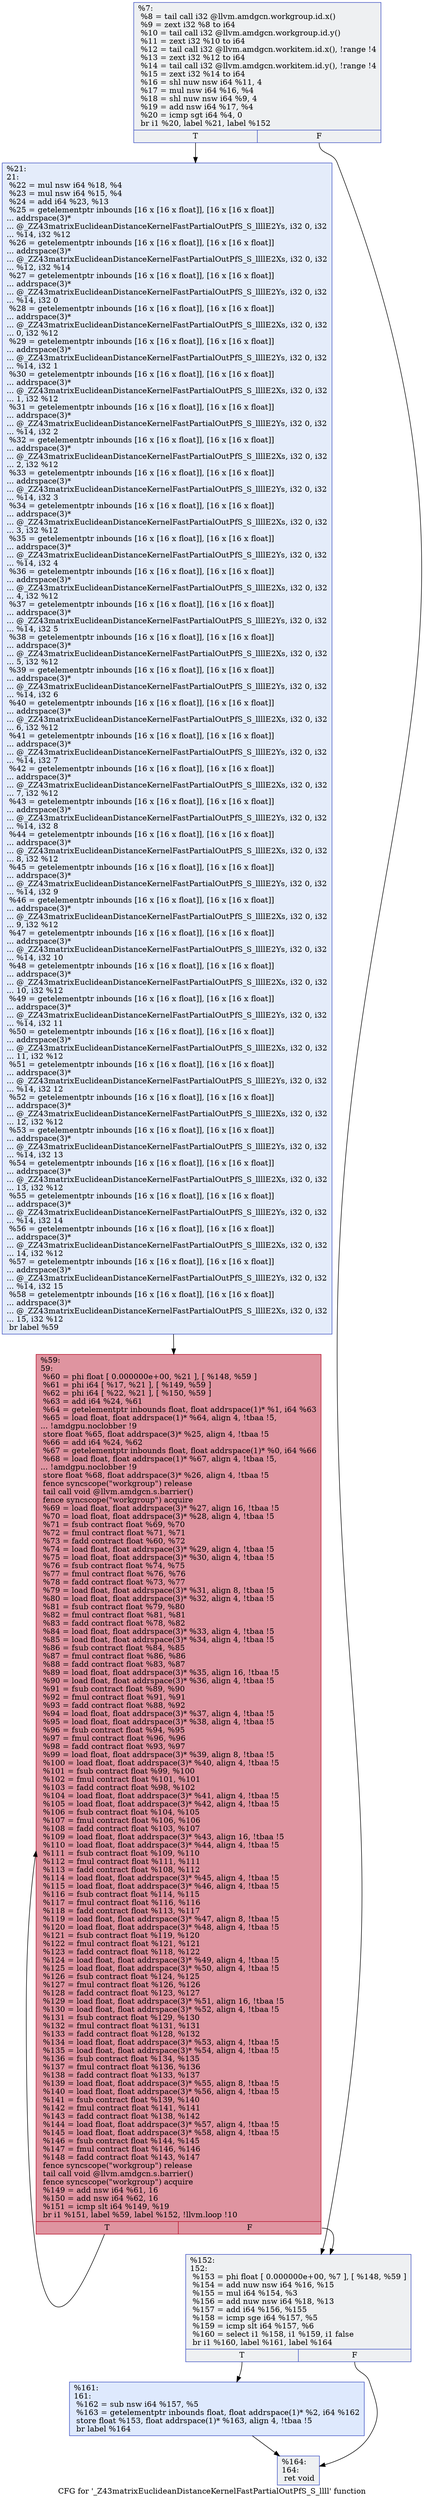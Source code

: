 digraph "CFG for '_Z43matrixEuclideanDistanceKernelFastPartialOutPfS_S_llll' function" {
	label="CFG for '_Z43matrixEuclideanDistanceKernelFastPartialOutPfS_S_llll' function";

	Node0x55a1bc0 [shape=record,color="#3d50c3ff", style=filled, fillcolor="#d9dce170",label="{%7:\l  %8 = tail call i32 @llvm.amdgcn.workgroup.id.x()\l  %9 = zext i32 %8 to i64\l  %10 = tail call i32 @llvm.amdgcn.workgroup.id.y()\l  %11 = zext i32 %10 to i64\l  %12 = tail call i32 @llvm.amdgcn.workitem.id.x(), !range !4\l  %13 = zext i32 %12 to i64\l  %14 = tail call i32 @llvm.amdgcn.workitem.id.y(), !range !4\l  %15 = zext i32 %14 to i64\l  %16 = shl nuw nsw i64 %11, 4\l  %17 = mul nsw i64 %16, %4\l  %18 = shl nuw nsw i64 %9, 4\l  %19 = add nsw i64 %17, %4\l  %20 = icmp sgt i64 %4, 0\l  br i1 %20, label %21, label %152\l|{<s0>T|<s1>F}}"];
	Node0x55a1bc0:s0 -> Node0x55a4090;
	Node0x55a1bc0:s1 -> Node0x55a4120;
	Node0x55a4090 [shape=record,color="#3d50c3ff", style=filled, fillcolor="#c1d4f470",label="{%21:\l21:                                               \l  %22 = mul nsw i64 %18, %4\l  %23 = mul nsw i64 %15, %4\l  %24 = add i64 %23, %13\l  %25 = getelementptr inbounds [16 x [16 x float]], [16 x [16 x float]]\l... addrspace(3)*\l... @_ZZ43matrixEuclideanDistanceKernelFastPartialOutPfS_S_llllE2Ys, i32 0, i32\l... %14, i32 %12\l  %26 = getelementptr inbounds [16 x [16 x float]], [16 x [16 x float]]\l... addrspace(3)*\l... @_ZZ43matrixEuclideanDistanceKernelFastPartialOutPfS_S_llllE2Xs, i32 0, i32\l... %12, i32 %14\l  %27 = getelementptr inbounds [16 x [16 x float]], [16 x [16 x float]]\l... addrspace(3)*\l... @_ZZ43matrixEuclideanDistanceKernelFastPartialOutPfS_S_llllE2Ys, i32 0, i32\l... %14, i32 0\l  %28 = getelementptr inbounds [16 x [16 x float]], [16 x [16 x float]]\l... addrspace(3)*\l... @_ZZ43matrixEuclideanDistanceKernelFastPartialOutPfS_S_llllE2Xs, i32 0, i32\l... 0, i32 %12\l  %29 = getelementptr inbounds [16 x [16 x float]], [16 x [16 x float]]\l... addrspace(3)*\l... @_ZZ43matrixEuclideanDistanceKernelFastPartialOutPfS_S_llllE2Ys, i32 0, i32\l... %14, i32 1\l  %30 = getelementptr inbounds [16 x [16 x float]], [16 x [16 x float]]\l... addrspace(3)*\l... @_ZZ43matrixEuclideanDistanceKernelFastPartialOutPfS_S_llllE2Xs, i32 0, i32\l... 1, i32 %12\l  %31 = getelementptr inbounds [16 x [16 x float]], [16 x [16 x float]]\l... addrspace(3)*\l... @_ZZ43matrixEuclideanDistanceKernelFastPartialOutPfS_S_llllE2Ys, i32 0, i32\l... %14, i32 2\l  %32 = getelementptr inbounds [16 x [16 x float]], [16 x [16 x float]]\l... addrspace(3)*\l... @_ZZ43matrixEuclideanDistanceKernelFastPartialOutPfS_S_llllE2Xs, i32 0, i32\l... 2, i32 %12\l  %33 = getelementptr inbounds [16 x [16 x float]], [16 x [16 x float]]\l... addrspace(3)*\l... @_ZZ43matrixEuclideanDistanceKernelFastPartialOutPfS_S_llllE2Ys, i32 0, i32\l... %14, i32 3\l  %34 = getelementptr inbounds [16 x [16 x float]], [16 x [16 x float]]\l... addrspace(3)*\l... @_ZZ43matrixEuclideanDistanceKernelFastPartialOutPfS_S_llllE2Xs, i32 0, i32\l... 3, i32 %12\l  %35 = getelementptr inbounds [16 x [16 x float]], [16 x [16 x float]]\l... addrspace(3)*\l... @_ZZ43matrixEuclideanDistanceKernelFastPartialOutPfS_S_llllE2Ys, i32 0, i32\l... %14, i32 4\l  %36 = getelementptr inbounds [16 x [16 x float]], [16 x [16 x float]]\l... addrspace(3)*\l... @_ZZ43matrixEuclideanDistanceKernelFastPartialOutPfS_S_llllE2Xs, i32 0, i32\l... 4, i32 %12\l  %37 = getelementptr inbounds [16 x [16 x float]], [16 x [16 x float]]\l... addrspace(3)*\l... @_ZZ43matrixEuclideanDistanceKernelFastPartialOutPfS_S_llllE2Ys, i32 0, i32\l... %14, i32 5\l  %38 = getelementptr inbounds [16 x [16 x float]], [16 x [16 x float]]\l... addrspace(3)*\l... @_ZZ43matrixEuclideanDistanceKernelFastPartialOutPfS_S_llllE2Xs, i32 0, i32\l... 5, i32 %12\l  %39 = getelementptr inbounds [16 x [16 x float]], [16 x [16 x float]]\l... addrspace(3)*\l... @_ZZ43matrixEuclideanDistanceKernelFastPartialOutPfS_S_llllE2Ys, i32 0, i32\l... %14, i32 6\l  %40 = getelementptr inbounds [16 x [16 x float]], [16 x [16 x float]]\l... addrspace(3)*\l... @_ZZ43matrixEuclideanDistanceKernelFastPartialOutPfS_S_llllE2Xs, i32 0, i32\l... 6, i32 %12\l  %41 = getelementptr inbounds [16 x [16 x float]], [16 x [16 x float]]\l... addrspace(3)*\l... @_ZZ43matrixEuclideanDistanceKernelFastPartialOutPfS_S_llllE2Ys, i32 0, i32\l... %14, i32 7\l  %42 = getelementptr inbounds [16 x [16 x float]], [16 x [16 x float]]\l... addrspace(3)*\l... @_ZZ43matrixEuclideanDistanceKernelFastPartialOutPfS_S_llllE2Xs, i32 0, i32\l... 7, i32 %12\l  %43 = getelementptr inbounds [16 x [16 x float]], [16 x [16 x float]]\l... addrspace(3)*\l... @_ZZ43matrixEuclideanDistanceKernelFastPartialOutPfS_S_llllE2Ys, i32 0, i32\l... %14, i32 8\l  %44 = getelementptr inbounds [16 x [16 x float]], [16 x [16 x float]]\l... addrspace(3)*\l... @_ZZ43matrixEuclideanDistanceKernelFastPartialOutPfS_S_llllE2Xs, i32 0, i32\l... 8, i32 %12\l  %45 = getelementptr inbounds [16 x [16 x float]], [16 x [16 x float]]\l... addrspace(3)*\l... @_ZZ43matrixEuclideanDistanceKernelFastPartialOutPfS_S_llllE2Ys, i32 0, i32\l... %14, i32 9\l  %46 = getelementptr inbounds [16 x [16 x float]], [16 x [16 x float]]\l... addrspace(3)*\l... @_ZZ43matrixEuclideanDistanceKernelFastPartialOutPfS_S_llllE2Xs, i32 0, i32\l... 9, i32 %12\l  %47 = getelementptr inbounds [16 x [16 x float]], [16 x [16 x float]]\l... addrspace(3)*\l... @_ZZ43matrixEuclideanDistanceKernelFastPartialOutPfS_S_llllE2Ys, i32 0, i32\l... %14, i32 10\l  %48 = getelementptr inbounds [16 x [16 x float]], [16 x [16 x float]]\l... addrspace(3)*\l... @_ZZ43matrixEuclideanDistanceKernelFastPartialOutPfS_S_llllE2Xs, i32 0, i32\l... 10, i32 %12\l  %49 = getelementptr inbounds [16 x [16 x float]], [16 x [16 x float]]\l... addrspace(3)*\l... @_ZZ43matrixEuclideanDistanceKernelFastPartialOutPfS_S_llllE2Ys, i32 0, i32\l... %14, i32 11\l  %50 = getelementptr inbounds [16 x [16 x float]], [16 x [16 x float]]\l... addrspace(3)*\l... @_ZZ43matrixEuclideanDistanceKernelFastPartialOutPfS_S_llllE2Xs, i32 0, i32\l... 11, i32 %12\l  %51 = getelementptr inbounds [16 x [16 x float]], [16 x [16 x float]]\l... addrspace(3)*\l... @_ZZ43matrixEuclideanDistanceKernelFastPartialOutPfS_S_llllE2Ys, i32 0, i32\l... %14, i32 12\l  %52 = getelementptr inbounds [16 x [16 x float]], [16 x [16 x float]]\l... addrspace(3)*\l... @_ZZ43matrixEuclideanDistanceKernelFastPartialOutPfS_S_llllE2Xs, i32 0, i32\l... 12, i32 %12\l  %53 = getelementptr inbounds [16 x [16 x float]], [16 x [16 x float]]\l... addrspace(3)*\l... @_ZZ43matrixEuclideanDistanceKernelFastPartialOutPfS_S_llllE2Ys, i32 0, i32\l... %14, i32 13\l  %54 = getelementptr inbounds [16 x [16 x float]], [16 x [16 x float]]\l... addrspace(3)*\l... @_ZZ43matrixEuclideanDistanceKernelFastPartialOutPfS_S_llllE2Xs, i32 0, i32\l... 13, i32 %12\l  %55 = getelementptr inbounds [16 x [16 x float]], [16 x [16 x float]]\l... addrspace(3)*\l... @_ZZ43matrixEuclideanDistanceKernelFastPartialOutPfS_S_llllE2Ys, i32 0, i32\l... %14, i32 14\l  %56 = getelementptr inbounds [16 x [16 x float]], [16 x [16 x float]]\l... addrspace(3)*\l... @_ZZ43matrixEuclideanDistanceKernelFastPartialOutPfS_S_llllE2Xs, i32 0, i32\l... 14, i32 %12\l  %57 = getelementptr inbounds [16 x [16 x float]], [16 x [16 x float]]\l... addrspace(3)*\l... @_ZZ43matrixEuclideanDistanceKernelFastPartialOutPfS_S_llllE2Ys, i32 0, i32\l... %14, i32 15\l  %58 = getelementptr inbounds [16 x [16 x float]], [16 x [16 x float]]\l... addrspace(3)*\l... @_ZZ43matrixEuclideanDistanceKernelFastPartialOutPfS_S_llllE2Xs, i32 0, i32\l... 15, i32 %12\l  br label %59\l}"];
	Node0x55a4090 -> Node0x55a6660;
	Node0x55a6660 [shape=record,color="#b70d28ff", style=filled, fillcolor="#b70d2870",label="{%59:\l59:                                               \l  %60 = phi float [ 0.000000e+00, %21 ], [ %148, %59 ]\l  %61 = phi i64 [ %17, %21 ], [ %149, %59 ]\l  %62 = phi i64 [ %22, %21 ], [ %150, %59 ]\l  %63 = add i64 %24, %61\l  %64 = getelementptr inbounds float, float addrspace(1)* %1, i64 %63\l  %65 = load float, float addrspace(1)* %64, align 4, !tbaa !5,\l... !amdgpu.noclobber !9\l  store float %65, float addrspace(3)* %25, align 4, !tbaa !5\l  %66 = add i64 %24, %62\l  %67 = getelementptr inbounds float, float addrspace(1)* %0, i64 %66\l  %68 = load float, float addrspace(1)* %67, align 4, !tbaa !5,\l... !amdgpu.noclobber !9\l  store float %68, float addrspace(3)* %26, align 4, !tbaa !5\l  fence syncscope(\"workgroup\") release\l  tail call void @llvm.amdgcn.s.barrier()\l  fence syncscope(\"workgroup\") acquire\l  %69 = load float, float addrspace(3)* %27, align 16, !tbaa !5\l  %70 = load float, float addrspace(3)* %28, align 4, !tbaa !5\l  %71 = fsub contract float %69, %70\l  %72 = fmul contract float %71, %71\l  %73 = fadd contract float %60, %72\l  %74 = load float, float addrspace(3)* %29, align 4, !tbaa !5\l  %75 = load float, float addrspace(3)* %30, align 4, !tbaa !5\l  %76 = fsub contract float %74, %75\l  %77 = fmul contract float %76, %76\l  %78 = fadd contract float %73, %77\l  %79 = load float, float addrspace(3)* %31, align 8, !tbaa !5\l  %80 = load float, float addrspace(3)* %32, align 4, !tbaa !5\l  %81 = fsub contract float %79, %80\l  %82 = fmul contract float %81, %81\l  %83 = fadd contract float %78, %82\l  %84 = load float, float addrspace(3)* %33, align 4, !tbaa !5\l  %85 = load float, float addrspace(3)* %34, align 4, !tbaa !5\l  %86 = fsub contract float %84, %85\l  %87 = fmul contract float %86, %86\l  %88 = fadd contract float %83, %87\l  %89 = load float, float addrspace(3)* %35, align 16, !tbaa !5\l  %90 = load float, float addrspace(3)* %36, align 4, !tbaa !5\l  %91 = fsub contract float %89, %90\l  %92 = fmul contract float %91, %91\l  %93 = fadd contract float %88, %92\l  %94 = load float, float addrspace(3)* %37, align 4, !tbaa !5\l  %95 = load float, float addrspace(3)* %38, align 4, !tbaa !5\l  %96 = fsub contract float %94, %95\l  %97 = fmul contract float %96, %96\l  %98 = fadd contract float %93, %97\l  %99 = load float, float addrspace(3)* %39, align 8, !tbaa !5\l  %100 = load float, float addrspace(3)* %40, align 4, !tbaa !5\l  %101 = fsub contract float %99, %100\l  %102 = fmul contract float %101, %101\l  %103 = fadd contract float %98, %102\l  %104 = load float, float addrspace(3)* %41, align 4, !tbaa !5\l  %105 = load float, float addrspace(3)* %42, align 4, !tbaa !5\l  %106 = fsub contract float %104, %105\l  %107 = fmul contract float %106, %106\l  %108 = fadd contract float %103, %107\l  %109 = load float, float addrspace(3)* %43, align 16, !tbaa !5\l  %110 = load float, float addrspace(3)* %44, align 4, !tbaa !5\l  %111 = fsub contract float %109, %110\l  %112 = fmul contract float %111, %111\l  %113 = fadd contract float %108, %112\l  %114 = load float, float addrspace(3)* %45, align 4, !tbaa !5\l  %115 = load float, float addrspace(3)* %46, align 4, !tbaa !5\l  %116 = fsub contract float %114, %115\l  %117 = fmul contract float %116, %116\l  %118 = fadd contract float %113, %117\l  %119 = load float, float addrspace(3)* %47, align 8, !tbaa !5\l  %120 = load float, float addrspace(3)* %48, align 4, !tbaa !5\l  %121 = fsub contract float %119, %120\l  %122 = fmul contract float %121, %121\l  %123 = fadd contract float %118, %122\l  %124 = load float, float addrspace(3)* %49, align 4, !tbaa !5\l  %125 = load float, float addrspace(3)* %50, align 4, !tbaa !5\l  %126 = fsub contract float %124, %125\l  %127 = fmul contract float %126, %126\l  %128 = fadd contract float %123, %127\l  %129 = load float, float addrspace(3)* %51, align 16, !tbaa !5\l  %130 = load float, float addrspace(3)* %52, align 4, !tbaa !5\l  %131 = fsub contract float %129, %130\l  %132 = fmul contract float %131, %131\l  %133 = fadd contract float %128, %132\l  %134 = load float, float addrspace(3)* %53, align 4, !tbaa !5\l  %135 = load float, float addrspace(3)* %54, align 4, !tbaa !5\l  %136 = fsub contract float %134, %135\l  %137 = fmul contract float %136, %136\l  %138 = fadd contract float %133, %137\l  %139 = load float, float addrspace(3)* %55, align 8, !tbaa !5\l  %140 = load float, float addrspace(3)* %56, align 4, !tbaa !5\l  %141 = fsub contract float %139, %140\l  %142 = fmul contract float %141, %141\l  %143 = fadd contract float %138, %142\l  %144 = load float, float addrspace(3)* %57, align 4, !tbaa !5\l  %145 = load float, float addrspace(3)* %58, align 4, !tbaa !5\l  %146 = fsub contract float %144, %145\l  %147 = fmul contract float %146, %146\l  %148 = fadd contract float %143, %147\l  fence syncscope(\"workgroup\") release\l  tail call void @llvm.amdgcn.s.barrier()\l  fence syncscope(\"workgroup\") acquire\l  %149 = add nsw i64 %61, 16\l  %150 = add nsw i64 %62, 16\l  %151 = icmp slt i64 %149, %19\l  br i1 %151, label %59, label %152, !llvm.loop !10\l|{<s0>T|<s1>F}}"];
	Node0x55a6660:s0 -> Node0x55a6660;
	Node0x55a6660:s1 -> Node0x55a4120;
	Node0x55a4120 [shape=record,color="#3d50c3ff", style=filled, fillcolor="#d9dce170",label="{%152:\l152:                                              \l  %153 = phi float [ 0.000000e+00, %7 ], [ %148, %59 ]\l  %154 = add nuw nsw i64 %16, %15\l  %155 = mul i64 %154, %3\l  %156 = add nuw nsw i64 %18, %13\l  %157 = add i64 %156, %155\l  %158 = icmp sge i64 %157, %5\l  %159 = icmp slt i64 %157, %6\l  %160 = select i1 %158, i1 %159, i1 false\l  br i1 %160, label %161, label %164\l|{<s0>T|<s1>F}}"];
	Node0x55a4120:s0 -> Node0x55ac340;
	Node0x55a4120:s1 -> Node0x55ac390;
	Node0x55ac340 [shape=record,color="#3d50c3ff", style=filled, fillcolor="#b5cdfa70",label="{%161:\l161:                                              \l  %162 = sub nsw i64 %157, %5\l  %163 = getelementptr inbounds float, float addrspace(1)* %2, i64 %162\l  store float %153, float addrspace(1)* %163, align 4, !tbaa !5\l  br label %164\l}"];
	Node0x55ac340 -> Node0x55ac390;
	Node0x55ac390 [shape=record,color="#3d50c3ff", style=filled, fillcolor="#d9dce170",label="{%164:\l164:                                              \l  ret void\l}"];
}
